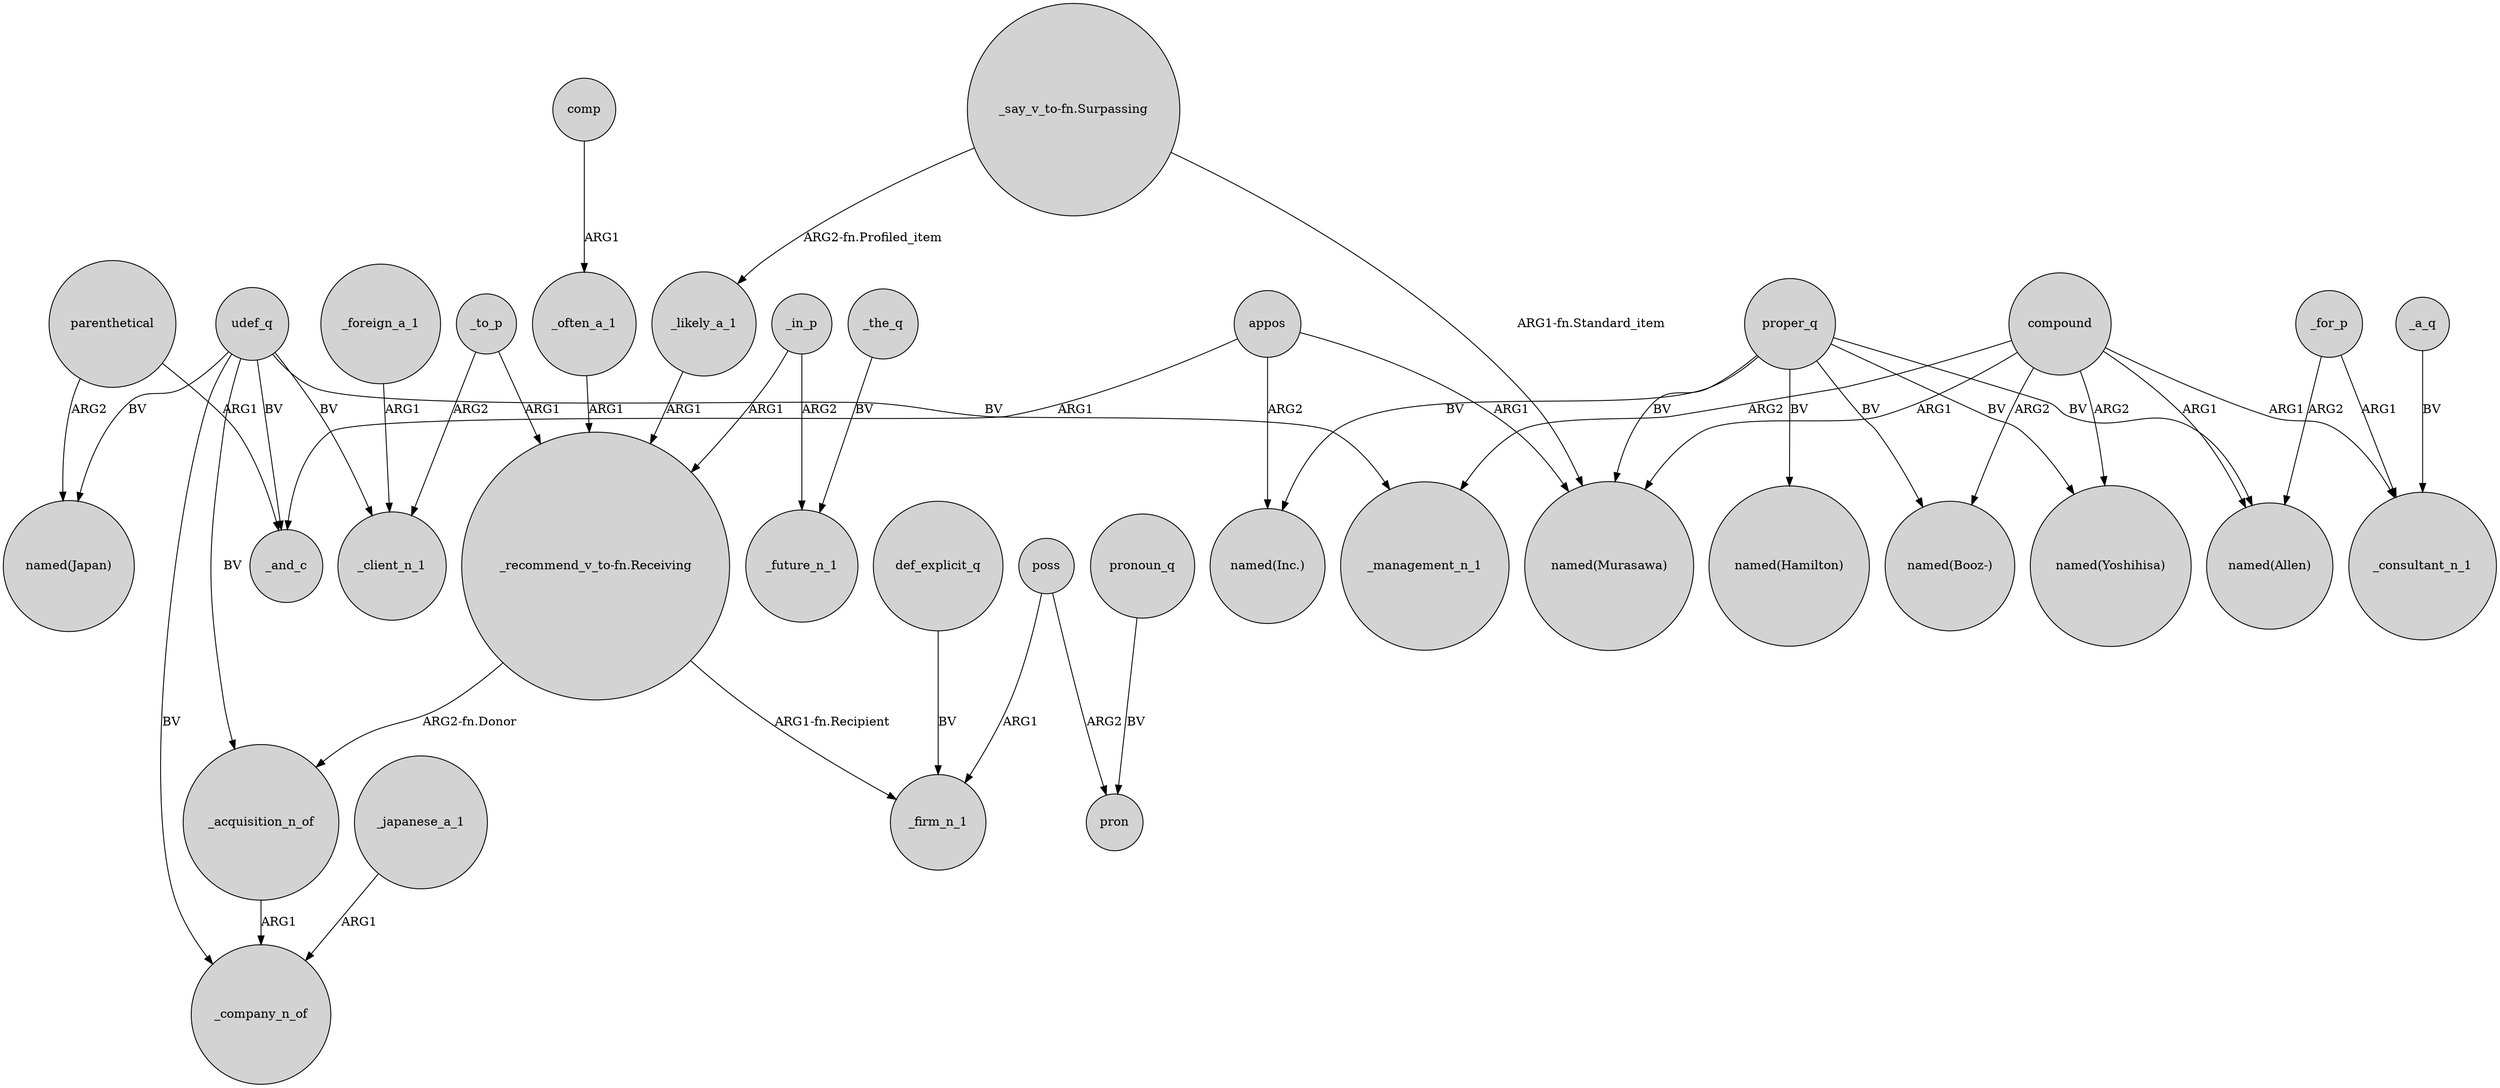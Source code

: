 digraph {
	node [shape=circle style=filled]
	compound -> "named(Booz-)" [label=ARG2]
	appos -> "named(Inc.)" [label=ARG2]
	_a_q -> _consultant_n_1 [label=BV]
	parenthetical -> _and_c [label=ARG1]
	_often_a_1 -> "_recommend_v_to-fn.Receiving" [label=ARG1]
	compound -> "named(Yoshihisa)" [label=ARG2]
	_likely_a_1 -> "_recommend_v_to-fn.Receiving" [label=ARG1]
	compound -> _consultant_n_1 [label=ARG1]
	appos -> "named(Murasawa)" [label=ARG1]
	poss -> _firm_n_1 [label=ARG1]
	_for_p -> "named(Allen)" [label=ARG2]
	proper_q -> "named(Booz-)" [label=BV]
	"_recommend_v_to-fn.Receiving" -> _acquisition_n_of [label="ARG2-fn.Donor"]
	appos -> _and_c [label=ARG1]
	parenthetical -> "named(Japan)" [label=ARG2]
	udef_q -> _and_c [label=BV]
	compound -> _management_n_1 [label=ARG2]
	proper_q -> "named(Inc.)" [label=BV]
	comp -> _often_a_1 [label=ARG1]
	udef_q -> _management_n_1 [label=BV]
	compound -> "named(Murasawa)" [label=ARG1]
	udef_q -> "named(Japan)" [label=BV]
	pronoun_q -> pron [label=BV]
	poss -> pron [label=ARG2]
	_acquisition_n_of -> _company_n_of [label=ARG1]
	"_recommend_v_to-fn.Receiving" -> _firm_n_1 [label="ARG1-fn.Recipient"]
	compound -> "named(Allen)" [label=ARG1]
	"_say_v_to-fn.Surpassing" -> "named(Murasawa)" [label="ARG1-fn.Standard_item"]
	_to_p -> _client_n_1 [label=ARG2]
	udef_q -> _company_n_of [label=BV]
	def_explicit_q -> _firm_n_1 [label=BV]
	_japanese_a_1 -> _company_n_of [label=ARG1]
	_the_q -> _future_n_1 [label=BV]
	_to_p -> "_recommend_v_to-fn.Receiving" [label=ARG1]
	_in_p -> "_recommend_v_to-fn.Receiving" [label=ARG1]
	_for_p -> _consultant_n_1 [label=ARG1]
	proper_q -> "named(Yoshihisa)" [label=BV]
	proper_q -> "named(Allen)" [label=BV]
	_in_p -> _future_n_1 [label=ARG2]
	udef_q -> _client_n_1 [label=BV]
	_foreign_a_1 -> _client_n_1 [label=ARG1]
	"_say_v_to-fn.Surpassing" -> _likely_a_1 [label="ARG2-fn.Profiled_item"]
	proper_q -> "named(Hamilton)" [label=BV]
	proper_q -> "named(Murasawa)" [label=BV]
	udef_q -> _acquisition_n_of [label=BV]
}
